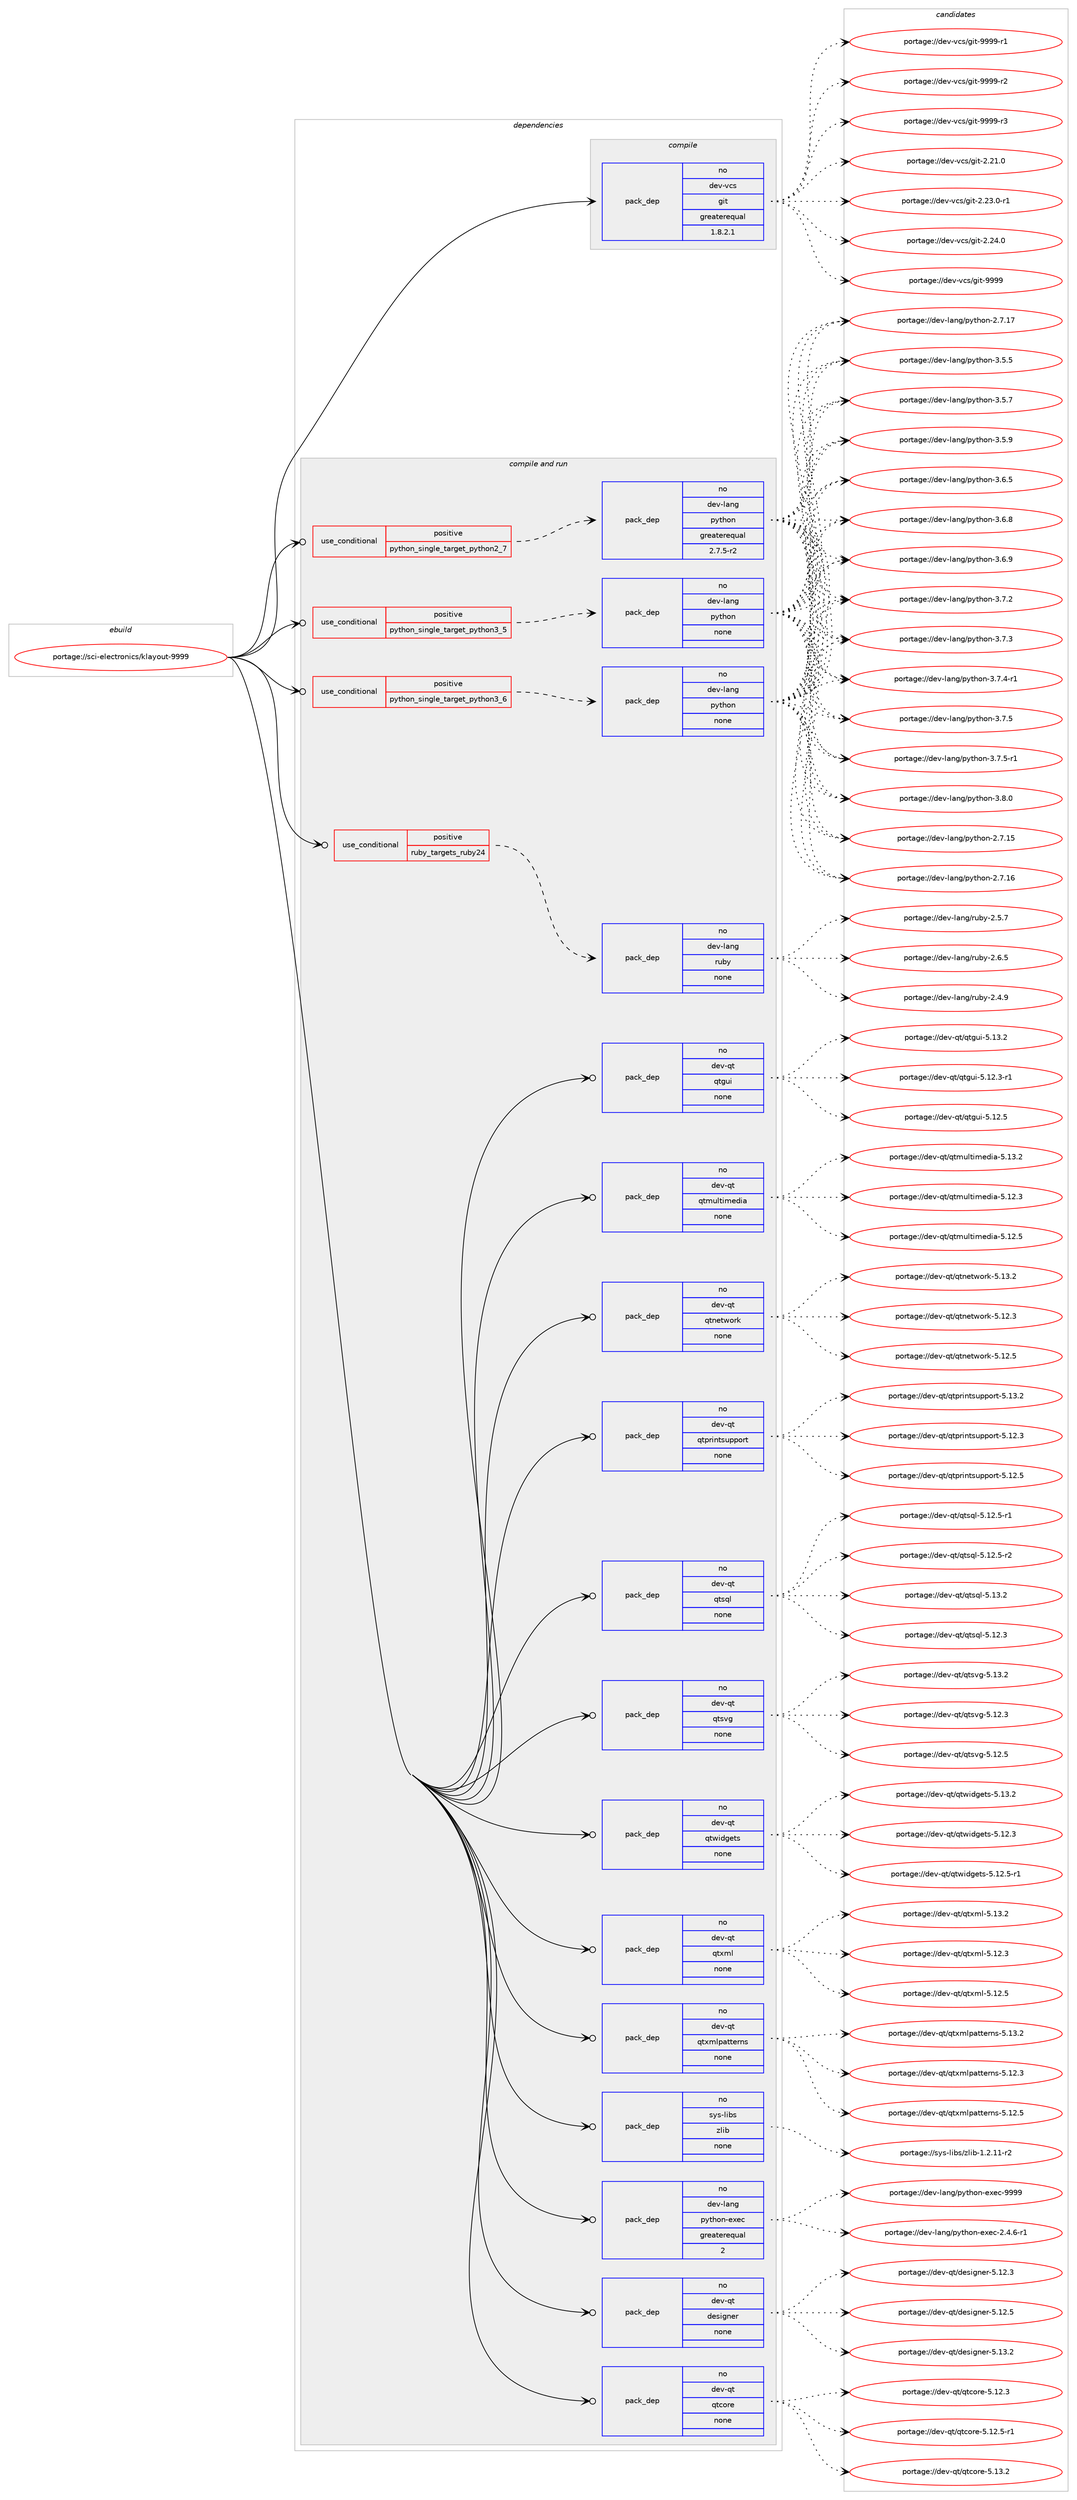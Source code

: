 digraph prolog {

# *************
# Graph options
# *************

newrank=true;
concentrate=true;
compound=true;
graph [rankdir=LR,fontname=Helvetica,fontsize=10,ranksep=1.5];#, ranksep=2.5, nodesep=0.2];
edge  [arrowhead=vee];
node  [fontname=Helvetica,fontsize=10];

# **********
# The ebuild
# **********

subgraph cluster_leftcol {
color=gray;
rank=same;
label=<<i>ebuild</i>>;
id [label="portage://sci-electronics/klayout-9999", color=red, width=4, href="../sci-electronics/klayout-9999.svg"];
}

# ****************
# The dependencies
# ****************

subgraph cluster_midcol {
color=gray;
label=<<i>dependencies</i>>;
subgraph cluster_compile {
fillcolor="#eeeeee";
style=filled;
label=<<i>compile</i>>;
subgraph pack284030 {
dependency386249 [label=<<TABLE BORDER="0" CELLBORDER="1" CELLSPACING="0" CELLPADDING="4" WIDTH="220"><TR><TD ROWSPAN="6" CELLPADDING="30">pack_dep</TD></TR><TR><TD WIDTH="110">no</TD></TR><TR><TD>dev-vcs</TD></TR><TR><TD>git</TD></TR><TR><TD>greaterequal</TD></TR><TR><TD>1.8.2.1</TD></TR></TABLE>>, shape=none, color=blue];
}
id:e -> dependency386249:w [weight=20,style="solid",arrowhead="vee"];
}
subgraph cluster_compileandrun {
fillcolor="#eeeeee";
style=filled;
label=<<i>compile and run</i>>;
subgraph cond95676 {
dependency386250 [label=<<TABLE BORDER="0" CELLBORDER="1" CELLSPACING="0" CELLPADDING="4"><TR><TD ROWSPAN="3" CELLPADDING="10">use_conditional</TD></TR><TR><TD>positive</TD></TR><TR><TD>python_single_target_python2_7</TD></TR></TABLE>>, shape=none, color=red];
subgraph pack284031 {
dependency386251 [label=<<TABLE BORDER="0" CELLBORDER="1" CELLSPACING="0" CELLPADDING="4" WIDTH="220"><TR><TD ROWSPAN="6" CELLPADDING="30">pack_dep</TD></TR><TR><TD WIDTH="110">no</TD></TR><TR><TD>dev-lang</TD></TR><TR><TD>python</TD></TR><TR><TD>greaterequal</TD></TR><TR><TD>2.7.5-r2</TD></TR></TABLE>>, shape=none, color=blue];
}
dependency386250:e -> dependency386251:w [weight=20,style="dashed",arrowhead="vee"];
}
id:e -> dependency386250:w [weight=20,style="solid",arrowhead="odotvee"];
subgraph cond95677 {
dependency386252 [label=<<TABLE BORDER="0" CELLBORDER="1" CELLSPACING="0" CELLPADDING="4"><TR><TD ROWSPAN="3" CELLPADDING="10">use_conditional</TD></TR><TR><TD>positive</TD></TR><TR><TD>python_single_target_python3_5</TD></TR></TABLE>>, shape=none, color=red];
subgraph pack284032 {
dependency386253 [label=<<TABLE BORDER="0" CELLBORDER="1" CELLSPACING="0" CELLPADDING="4" WIDTH="220"><TR><TD ROWSPAN="6" CELLPADDING="30">pack_dep</TD></TR><TR><TD WIDTH="110">no</TD></TR><TR><TD>dev-lang</TD></TR><TR><TD>python</TD></TR><TR><TD>none</TD></TR><TR><TD></TD></TR></TABLE>>, shape=none, color=blue];
}
dependency386252:e -> dependency386253:w [weight=20,style="dashed",arrowhead="vee"];
}
id:e -> dependency386252:w [weight=20,style="solid",arrowhead="odotvee"];
subgraph cond95678 {
dependency386254 [label=<<TABLE BORDER="0" CELLBORDER="1" CELLSPACING="0" CELLPADDING="4"><TR><TD ROWSPAN="3" CELLPADDING="10">use_conditional</TD></TR><TR><TD>positive</TD></TR><TR><TD>python_single_target_python3_6</TD></TR></TABLE>>, shape=none, color=red];
subgraph pack284033 {
dependency386255 [label=<<TABLE BORDER="0" CELLBORDER="1" CELLSPACING="0" CELLPADDING="4" WIDTH="220"><TR><TD ROWSPAN="6" CELLPADDING="30">pack_dep</TD></TR><TR><TD WIDTH="110">no</TD></TR><TR><TD>dev-lang</TD></TR><TR><TD>python</TD></TR><TR><TD>none</TD></TR><TR><TD></TD></TR></TABLE>>, shape=none, color=blue];
}
dependency386254:e -> dependency386255:w [weight=20,style="dashed",arrowhead="vee"];
}
id:e -> dependency386254:w [weight=20,style="solid",arrowhead="odotvee"];
subgraph cond95679 {
dependency386256 [label=<<TABLE BORDER="0" CELLBORDER="1" CELLSPACING="0" CELLPADDING="4"><TR><TD ROWSPAN="3" CELLPADDING="10">use_conditional</TD></TR><TR><TD>positive</TD></TR><TR><TD>ruby_targets_ruby24</TD></TR></TABLE>>, shape=none, color=red];
subgraph pack284034 {
dependency386257 [label=<<TABLE BORDER="0" CELLBORDER="1" CELLSPACING="0" CELLPADDING="4" WIDTH="220"><TR><TD ROWSPAN="6" CELLPADDING="30">pack_dep</TD></TR><TR><TD WIDTH="110">no</TD></TR><TR><TD>dev-lang</TD></TR><TR><TD>ruby</TD></TR><TR><TD>none</TD></TR><TR><TD></TD></TR></TABLE>>, shape=none, color=blue];
}
dependency386256:e -> dependency386257:w [weight=20,style="dashed",arrowhead="vee"];
}
id:e -> dependency386256:w [weight=20,style="solid",arrowhead="odotvee"];
subgraph pack284035 {
dependency386258 [label=<<TABLE BORDER="0" CELLBORDER="1" CELLSPACING="0" CELLPADDING="4" WIDTH="220"><TR><TD ROWSPAN="6" CELLPADDING="30">pack_dep</TD></TR><TR><TD WIDTH="110">no</TD></TR><TR><TD>dev-lang</TD></TR><TR><TD>python-exec</TD></TR><TR><TD>greaterequal</TD></TR><TR><TD>2</TD></TR></TABLE>>, shape=none, color=blue];
}
id:e -> dependency386258:w [weight=20,style="solid",arrowhead="odotvee"];
subgraph pack284036 {
dependency386259 [label=<<TABLE BORDER="0" CELLBORDER="1" CELLSPACING="0" CELLPADDING="4" WIDTH="220"><TR><TD ROWSPAN="6" CELLPADDING="30">pack_dep</TD></TR><TR><TD WIDTH="110">no</TD></TR><TR><TD>dev-qt</TD></TR><TR><TD>designer</TD></TR><TR><TD>none</TD></TR><TR><TD></TD></TR></TABLE>>, shape=none, color=blue];
}
id:e -> dependency386259:w [weight=20,style="solid",arrowhead="odotvee"];
subgraph pack284037 {
dependency386260 [label=<<TABLE BORDER="0" CELLBORDER="1" CELLSPACING="0" CELLPADDING="4" WIDTH="220"><TR><TD ROWSPAN="6" CELLPADDING="30">pack_dep</TD></TR><TR><TD WIDTH="110">no</TD></TR><TR><TD>dev-qt</TD></TR><TR><TD>qtcore</TD></TR><TR><TD>none</TD></TR><TR><TD></TD></TR></TABLE>>, shape=none, color=blue];
}
id:e -> dependency386260:w [weight=20,style="solid",arrowhead="odotvee"];
subgraph pack284038 {
dependency386261 [label=<<TABLE BORDER="0" CELLBORDER="1" CELLSPACING="0" CELLPADDING="4" WIDTH="220"><TR><TD ROWSPAN="6" CELLPADDING="30">pack_dep</TD></TR><TR><TD WIDTH="110">no</TD></TR><TR><TD>dev-qt</TD></TR><TR><TD>qtgui</TD></TR><TR><TD>none</TD></TR><TR><TD></TD></TR></TABLE>>, shape=none, color=blue];
}
id:e -> dependency386261:w [weight=20,style="solid",arrowhead="odotvee"];
subgraph pack284039 {
dependency386262 [label=<<TABLE BORDER="0" CELLBORDER="1" CELLSPACING="0" CELLPADDING="4" WIDTH="220"><TR><TD ROWSPAN="6" CELLPADDING="30">pack_dep</TD></TR><TR><TD WIDTH="110">no</TD></TR><TR><TD>dev-qt</TD></TR><TR><TD>qtmultimedia</TD></TR><TR><TD>none</TD></TR><TR><TD></TD></TR></TABLE>>, shape=none, color=blue];
}
id:e -> dependency386262:w [weight=20,style="solid",arrowhead="odotvee"];
subgraph pack284040 {
dependency386263 [label=<<TABLE BORDER="0" CELLBORDER="1" CELLSPACING="0" CELLPADDING="4" WIDTH="220"><TR><TD ROWSPAN="6" CELLPADDING="30">pack_dep</TD></TR><TR><TD WIDTH="110">no</TD></TR><TR><TD>dev-qt</TD></TR><TR><TD>qtnetwork</TD></TR><TR><TD>none</TD></TR><TR><TD></TD></TR></TABLE>>, shape=none, color=blue];
}
id:e -> dependency386263:w [weight=20,style="solid",arrowhead="odotvee"];
subgraph pack284041 {
dependency386264 [label=<<TABLE BORDER="0" CELLBORDER="1" CELLSPACING="0" CELLPADDING="4" WIDTH="220"><TR><TD ROWSPAN="6" CELLPADDING="30">pack_dep</TD></TR><TR><TD WIDTH="110">no</TD></TR><TR><TD>dev-qt</TD></TR><TR><TD>qtprintsupport</TD></TR><TR><TD>none</TD></TR><TR><TD></TD></TR></TABLE>>, shape=none, color=blue];
}
id:e -> dependency386264:w [weight=20,style="solid",arrowhead="odotvee"];
subgraph pack284042 {
dependency386265 [label=<<TABLE BORDER="0" CELLBORDER="1" CELLSPACING="0" CELLPADDING="4" WIDTH="220"><TR><TD ROWSPAN="6" CELLPADDING="30">pack_dep</TD></TR><TR><TD WIDTH="110">no</TD></TR><TR><TD>dev-qt</TD></TR><TR><TD>qtsql</TD></TR><TR><TD>none</TD></TR><TR><TD></TD></TR></TABLE>>, shape=none, color=blue];
}
id:e -> dependency386265:w [weight=20,style="solid",arrowhead="odotvee"];
subgraph pack284043 {
dependency386266 [label=<<TABLE BORDER="0" CELLBORDER="1" CELLSPACING="0" CELLPADDING="4" WIDTH="220"><TR><TD ROWSPAN="6" CELLPADDING="30">pack_dep</TD></TR><TR><TD WIDTH="110">no</TD></TR><TR><TD>dev-qt</TD></TR><TR><TD>qtsvg</TD></TR><TR><TD>none</TD></TR><TR><TD></TD></TR></TABLE>>, shape=none, color=blue];
}
id:e -> dependency386266:w [weight=20,style="solid",arrowhead="odotvee"];
subgraph pack284044 {
dependency386267 [label=<<TABLE BORDER="0" CELLBORDER="1" CELLSPACING="0" CELLPADDING="4" WIDTH="220"><TR><TD ROWSPAN="6" CELLPADDING="30">pack_dep</TD></TR><TR><TD WIDTH="110">no</TD></TR><TR><TD>dev-qt</TD></TR><TR><TD>qtwidgets</TD></TR><TR><TD>none</TD></TR><TR><TD></TD></TR></TABLE>>, shape=none, color=blue];
}
id:e -> dependency386267:w [weight=20,style="solid",arrowhead="odotvee"];
subgraph pack284045 {
dependency386268 [label=<<TABLE BORDER="0" CELLBORDER="1" CELLSPACING="0" CELLPADDING="4" WIDTH="220"><TR><TD ROWSPAN="6" CELLPADDING="30">pack_dep</TD></TR><TR><TD WIDTH="110">no</TD></TR><TR><TD>dev-qt</TD></TR><TR><TD>qtxml</TD></TR><TR><TD>none</TD></TR><TR><TD></TD></TR></TABLE>>, shape=none, color=blue];
}
id:e -> dependency386268:w [weight=20,style="solid",arrowhead="odotvee"];
subgraph pack284046 {
dependency386269 [label=<<TABLE BORDER="0" CELLBORDER="1" CELLSPACING="0" CELLPADDING="4" WIDTH="220"><TR><TD ROWSPAN="6" CELLPADDING="30">pack_dep</TD></TR><TR><TD WIDTH="110">no</TD></TR><TR><TD>dev-qt</TD></TR><TR><TD>qtxmlpatterns</TD></TR><TR><TD>none</TD></TR><TR><TD></TD></TR></TABLE>>, shape=none, color=blue];
}
id:e -> dependency386269:w [weight=20,style="solid",arrowhead="odotvee"];
subgraph pack284047 {
dependency386270 [label=<<TABLE BORDER="0" CELLBORDER="1" CELLSPACING="0" CELLPADDING="4" WIDTH="220"><TR><TD ROWSPAN="6" CELLPADDING="30">pack_dep</TD></TR><TR><TD WIDTH="110">no</TD></TR><TR><TD>sys-libs</TD></TR><TR><TD>zlib</TD></TR><TR><TD>none</TD></TR><TR><TD></TD></TR></TABLE>>, shape=none, color=blue];
}
id:e -> dependency386270:w [weight=20,style="solid",arrowhead="odotvee"];
}
subgraph cluster_run {
fillcolor="#eeeeee";
style=filled;
label=<<i>run</i>>;
}
}

# **************
# The candidates
# **************

subgraph cluster_choices {
rank=same;
color=gray;
label=<<i>candidates</i>>;

subgraph choice284030 {
color=black;
nodesep=1;
choiceportage10010111845118991154710310511645504650494648 [label="portage://dev-vcs/git-2.21.0", color=red, width=4,href="../dev-vcs/git-2.21.0.svg"];
choiceportage100101118451189911547103105116455046505146484511449 [label="portage://dev-vcs/git-2.23.0-r1", color=red, width=4,href="../dev-vcs/git-2.23.0-r1.svg"];
choiceportage10010111845118991154710310511645504650524648 [label="portage://dev-vcs/git-2.24.0", color=red, width=4,href="../dev-vcs/git-2.24.0.svg"];
choiceportage1001011184511899115471031051164557575757 [label="portage://dev-vcs/git-9999", color=red, width=4,href="../dev-vcs/git-9999.svg"];
choiceportage10010111845118991154710310511645575757574511449 [label="portage://dev-vcs/git-9999-r1", color=red, width=4,href="../dev-vcs/git-9999-r1.svg"];
choiceportage10010111845118991154710310511645575757574511450 [label="portage://dev-vcs/git-9999-r2", color=red, width=4,href="../dev-vcs/git-9999-r2.svg"];
choiceportage10010111845118991154710310511645575757574511451 [label="portage://dev-vcs/git-9999-r3", color=red, width=4,href="../dev-vcs/git-9999-r3.svg"];
dependency386249:e -> choiceportage10010111845118991154710310511645504650494648:w [style=dotted,weight="100"];
dependency386249:e -> choiceportage100101118451189911547103105116455046505146484511449:w [style=dotted,weight="100"];
dependency386249:e -> choiceportage10010111845118991154710310511645504650524648:w [style=dotted,weight="100"];
dependency386249:e -> choiceportage1001011184511899115471031051164557575757:w [style=dotted,weight="100"];
dependency386249:e -> choiceportage10010111845118991154710310511645575757574511449:w [style=dotted,weight="100"];
dependency386249:e -> choiceportage10010111845118991154710310511645575757574511450:w [style=dotted,weight="100"];
dependency386249:e -> choiceportage10010111845118991154710310511645575757574511451:w [style=dotted,weight="100"];
}
subgraph choice284031 {
color=black;
nodesep=1;
choiceportage10010111845108971101034711212111610411111045504655464953 [label="portage://dev-lang/python-2.7.15", color=red, width=4,href="../dev-lang/python-2.7.15.svg"];
choiceportage10010111845108971101034711212111610411111045504655464954 [label="portage://dev-lang/python-2.7.16", color=red, width=4,href="../dev-lang/python-2.7.16.svg"];
choiceportage10010111845108971101034711212111610411111045504655464955 [label="portage://dev-lang/python-2.7.17", color=red, width=4,href="../dev-lang/python-2.7.17.svg"];
choiceportage100101118451089711010347112121116104111110455146534653 [label="portage://dev-lang/python-3.5.5", color=red, width=4,href="../dev-lang/python-3.5.5.svg"];
choiceportage100101118451089711010347112121116104111110455146534655 [label="portage://dev-lang/python-3.5.7", color=red, width=4,href="../dev-lang/python-3.5.7.svg"];
choiceportage100101118451089711010347112121116104111110455146534657 [label="portage://dev-lang/python-3.5.9", color=red, width=4,href="../dev-lang/python-3.5.9.svg"];
choiceportage100101118451089711010347112121116104111110455146544653 [label="portage://dev-lang/python-3.6.5", color=red, width=4,href="../dev-lang/python-3.6.5.svg"];
choiceportage100101118451089711010347112121116104111110455146544656 [label="portage://dev-lang/python-3.6.8", color=red, width=4,href="../dev-lang/python-3.6.8.svg"];
choiceportage100101118451089711010347112121116104111110455146544657 [label="portage://dev-lang/python-3.6.9", color=red, width=4,href="../dev-lang/python-3.6.9.svg"];
choiceportage100101118451089711010347112121116104111110455146554650 [label="portage://dev-lang/python-3.7.2", color=red, width=4,href="../dev-lang/python-3.7.2.svg"];
choiceportage100101118451089711010347112121116104111110455146554651 [label="portage://dev-lang/python-3.7.3", color=red, width=4,href="../dev-lang/python-3.7.3.svg"];
choiceportage1001011184510897110103471121211161041111104551465546524511449 [label="portage://dev-lang/python-3.7.4-r1", color=red, width=4,href="../dev-lang/python-3.7.4-r1.svg"];
choiceportage100101118451089711010347112121116104111110455146554653 [label="portage://dev-lang/python-3.7.5", color=red, width=4,href="../dev-lang/python-3.7.5.svg"];
choiceportage1001011184510897110103471121211161041111104551465546534511449 [label="portage://dev-lang/python-3.7.5-r1", color=red, width=4,href="../dev-lang/python-3.7.5-r1.svg"];
choiceportage100101118451089711010347112121116104111110455146564648 [label="portage://dev-lang/python-3.8.0", color=red, width=4,href="../dev-lang/python-3.8.0.svg"];
dependency386251:e -> choiceportage10010111845108971101034711212111610411111045504655464953:w [style=dotted,weight="100"];
dependency386251:e -> choiceportage10010111845108971101034711212111610411111045504655464954:w [style=dotted,weight="100"];
dependency386251:e -> choiceportage10010111845108971101034711212111610411111045504655464955:w [style=dotted,weight="100"];
dependency386251:e -> choiceportage100101118451089711010347112121116104111110455146534653:w [style=dotted,weight="100"];
dependency386251:e -> choiceportage100101118451089711010347112121116104111110455146534655:w [style=dotted,weight="100"];
dependency386251:e -> choiceportage100101118451089711010347112121116104111110455146534657:w [style=dotted,weight="100"];
dependency386251:e -> choiceportage100101118451089711010347112121116104111110455146544653:w [style=dotted,weight="100"];
dependency386251:e -> choiceportage100101118451089711010347112121116104111110455146544656:w [style=dotted,weight="100"];
dependency386251:e -> choiceportage100101118451089711010347112121116104111110455146544657:w [style=dotted,weight="100"];
dependency386251:e -> choiceportage100101118451089711010347112121116104111110455146554650:w [style=dotted,weight="100"];
dependency386251:e -> choiceportage100101118451089711010347112121116104111110455146554651:w [style=dotted,weight="100"];
dependency386251:e -> choiceportage1001011184510897110103471121211161041111104551465546524511449:w [style=dotted,weight="100"];
dependency386251:e -> choiceportage100101118451089711010347112121116104111110455146554653:w [style=dotted,weight="100"];
dependency386251:e -> choiceportage1001011184510897110103471121211161041111104551465546534511449:w [style=dotted,weight="100"];
dependency386251:e -> choiceportage100101118451089711010347112121116104111110455146564648:w [style=dotted,weight="100"];
}
subgraph choice284032 {
color=black;
nodesep=1;
choiceportage10010111845108971101034711212111610411111045504655464953 [label="portage://dev-lang/python-2.7.15", color=red, width=4,href="../dev-lang/python-2.7.15.svg"];
choiceportage10010111845108971101034711212111610411111045504655464954 [label="portage://dev-lang/python-2.7.16", color=red, width=4,href="../dev-lang/python-2.7.16.svg"];
choiceportage10010111845108971101034711212111610411111045504655464955 [label="portage://dev-lang/python-2.7.17", color=red, width=4,href="../dev-lang/python-2.7.17.svg"];
choiceportage100101118451089711010347112121116104111110455146534653 [label="portage://dev-lang/python-3.5.5", color=red, width=4,href="../dev-lang/python-3.5.5.svg"];
choiceportage100101118451089711010347112121116104111110455146534655 [label="portage://dev-lang/python-3.5.7", color=red, width=4,href="../dev-lang/python-3.5.7.svg"];
choiceportage100101118451089711010347112121116104111110455146534657 [label="portage://dev-lang/python-3.5.9", color=red, width=4,href="../dev-lang/python-3.5.9.svg"];
choiceportage100101118451089711010347112121116104111110455146544653 [label="portage://dev-lang/python-3.6.5", color=red, width=4,href="../dev-lang/python-3.6.5.svg"];
choiceportage100101118451089711010347112121116104111110455146544656 [label="portage://dev-lang/python-3.6.8", color=red, width=4,href="../dev-lang/python-3.6.8.svg"];
choiceportage100101118451089711010347112121116104111110455146544657 [label="portage://dev-lang/python-3.6.9", color=red, width=4,href="../dev-lang/python-3.6.9.svg"];
choiceportage100101118451089711010347112121116104111110455146554650 [label="portage://dev-lang/python-3.7.2", color=red, width=4,href="../dev-lang/python-3.7.2.svg"];
choiceportage100101118451089711010347112121116104111110455146554651 [label="portage://dev-lang/python-3.7.3", color=red, width=4,href="../dev-lang/python-3.7.3.svg"];
choiceportage1001011184510897110103471121211161041111104551465546524511449 [label="portage://dev-lang/python-3.7.4-r1", color=red, width=4,href="../dev-lang/python-3.7.4-r1.svg"];
choiceportage100101118451089711010347112121116104111110455146554653 [label="portage://dev-lang/python-3.7.5", color=red, width=4,href="../dev-lang/python-3.7.5.svg"];
choiceportage1001011184510897110103471121211161041111104551465546534511449 [label="portage://dev-lang/python-3.7.5-r1", color=red, width=4,href="../dev-lang/python-3.7.5-r1.svg"];
choiceportage100101118451089711010347112121116104111110455146564648 [label="portage://dev-lang/python-3.8.0", color=red, width=4,href="../dev-lang/python-3.8.0.svg"];
dependency386253:e -> choiceportage10010111845108971101034711212111610411111045504655464953:w [style=dotted,weight="100"];
dependency386253:e -> choiceportage10010111845108971101034711212111610411111045504655464954:w [style=dotted,weight="100"];
dependency386253:e -> choiceportage10010111845108971101034711212111610411111045504655464955:w [style=dotted,weight="100"];
dependency386253:e -> choiceportage100101118451089711010347112121116104111110455146534653:w [style=dotted,weight="100"];
dependency386253:e -> choiceportage100101118451089711010347112121116104111110455146534655:w [style=dotted,weight="100"];
dependency386253:e -> choiceportage100101118451089711010347112121116104111110455146534657:w [style=dotted,weight="100"];
dependency386253:e -> choiceportage100101118451089711010347112121116104111110455146544653:w [style=dotted,weight="100"];
dependency386253:e -> choiceportage100101118451089711010347112121116104111110455146544656:w [style=dotted,weight="100"];
dependency386253:e -> choiceportage100101118451089711010347112121116104111110455146544657:w [style=dotted,weight="100"];
dependency386253:e -> choiceportage100101118451089711010347112121116104111110455146554650:w [style=dotted,weight="100"];
dependency386253:e -> choiceportage100101118451089711010347112121116104111110455146554651:w [style=dotted,weight="100"];
dependency386253:e -> choiceportage1001011184510897110103471121211161041111104551465546524511449:w [style=dotted,weight="100"];
dependency386253:e -> choiceportage100101118451089711010347112121116104111110455146554653:w [style=dotted,weight="100"];
dependency386253:e -> choiceportage1001011184510897110103471121211161041111104551465546534511449:w [style=dotted,weight="100"];
dependency386253:e -> choiceportage100101118451089711010347112121116104111110455146564648:w [style=dotted,weight="100"];
}
subgraph choice284033 {
color=black;
nodesep=1;
choiceportage10010111845108971101034711212111610411111045504655464953 [label="portage://dev-lang/python-2.7.15", color=red, width=4,href="../dev-lang/python-2.7.15.svg"];
choiceportage10010111845108971101034711212111610411111045504655464954 [label="portage://dev-lang/python-2.7.16", color=red, width=4,href="../dev-lang/python-2.7.16.svg"];
choiceportage10010111845108971101034711212111610411111045504655464955 [label="portage://dev-lang/python-2.7.17", color=red, width=4,href="../dev-lang/python-2.7.17.svg"];
choiceportage100101118451089711010347112121116104111110455146534653 [label="portage://dev-lang/python-3.5.5", color=red, width=4,href="../dev-lang/python-3.5.5.svg"];
choiceportage100101118451089711010347112121116104111110455146534655 [label="portage://dev-lang/python-3.5.7", color=red, width=4,href="../dev-lang/python-3.5.7.svg"];
choiceportage100101118451089711010347112121116104111110455146534657 [label="portage://dev-lang/python-3.5.9", color=red, width=4,href="../dev-lang/python-3.5.9.svg"];
choiceportage100101118451089711010347112121116104111110455146544653 [label="portage://dev-lang/python-3.6.5", color=red, width=4,href="../dev-lang/python-3.6.5.svg"];
choiceportage100101118451089711010347112121116104111110455146544656 [label="portage://dev-lang/python-3.6.8", color=red, width=4,href="../dev-lang/python-3.6.8.svg"];
choiceportage100101118451089711010347112121116104111110455146544657 [label="portage://dev-lang/python-3.6.9", color=red, width=4,href="../dev-lang/python-3.6.9.svg"];
choiceportage100101118451089711010347112121116104111110455146554650 [label="portage://dev-lang/python-3.7.2", color=red, width=4,href="../dev-lang/python-3.7.2.svg"];
choiceportage100101118451089711010347112121116104111110455146554651 [label="portage://dev-lang/python-3.7.3", color=red, width=4,href="../dev-lang/python-3.7.3.svg"];
choiceportage1001011184510897110103471121211161041111104551465546524511449 [label="portage://dev-lang/python-3.7.4-r1", color=red, width=4,href="../dev-lang/python-3.7.4-r1.svg"];
choiceportage100101118451089711010347112121116104111110455146554653 [label="portage://dev-lang/python-3.7.5", color=red, width=4,href="../dev-lang/python-3.7.5.svg"];
choiceportage1001011184510897110103471121211161041111104551465546534511449 [label="portage://dev-lang/python-3.7.5-r1", color=red, width=4,href="../dev-lang/python-3.7.5-r1.svg"];
choiceportage100101118451089711010347112121116104111110455146564648 [label="portage://dev-lang/python-3.8.0", color=red, width=4,href="../dev-lang/python-3.8.0.svg"];
dependency386255:e -> choiceportage10010111845108971101034711212111610411111045504655464953:w [style=dotted,weight="100"];
dependency386255:e -> choiceportage10010111845108971101034711212111610411111045504655464954:w [style=dotted,weight="100"];
dependency386255:e -> choiceportage10010111845108971101034711212111610411111045504655464955:w [style=dotted,weight="100"];
dependency386255:e -> choiceportage100101118451089711010347112121116104111110455146534653:w [style=dotted,weight="100"];
dependency386255:e -> choiceportage100101118451089711010347112121116104111110455146534655:w [style=dotted,weight="100"];
dependency386255:e -> choiceportage100101118451089711010347112121116104111110455146534657:w [style=dotted,weight="100"];
dependency386255:e -> choiceportage100101118451089711010347112121116104111110455146544653:w [style=dotted,weight="100"];
dependency386255:e -> choiceportage100101118451089711010347112121116104111110455146544656:w [style=dotted,weight="100"];
dependency386255:e -> choiceportage100101118451089711010347112121116104111110455146544657:w [style=dotted,weight="100"];
dependency386255:e -> choiceportage100101118451089711010347112121116104111110455146554650:w [style=dotted,weight="100"];
dependency386255:e -> choiceportage100101118451089711010347112121116104111110455146554651:w [style=dotted,weight="100"];
dependency386255:e -> choiceportage1001011184510897110103471121211161041111104551465546524511449:w [style=dotted,weight="100"];
dependency386255:e -> choiceportage100101118451089711010347112121116104111110455146554653:w [style=dotted,weight="100"];
dependency386255:e -> choiceportage1001011184510897110103471121211161041111104551465546534511449:w [style=dotted,weight="100"];
dependency386255:e -> choiceportage100101118451089711010347112121116104111110455146564648:w [style=dotted,weight="100"];
}
subgraph choice284034 {
color=black;
nodesep=1;
choiceportage10010111845108971101034711411798121455046524657 [label="portage://dev-lang/ruby-2.4.9", color=red, width=4,href="../dev-lang/ruby-2.4.9.svg"];
choiceportage10010111845108971101034711411798121455046534655 [label="portage://dev-lang/ruby-2.5.7", color=red, width=4,href="../dev-lang/ruby-2.5.7.svg"];
choiceportage10010111845108971101034711411798121455046544653 [label="portage://dev-lang/ruby-2.6.5", color=red, width=4,href="../dev-lang/ruby-2.6.5.svg"];
dependency386257:e -> choiceportage10010111845108971101034711411798121455046524657:w [style=dotted,weight="100"];
dependency386257:e -> choiceportage10010111845108971101034711411798121455046534655:w [style=dotted,weight="100"];
dependency386257:e -> choiceportage10010111845108971101034711411798121455046544653:w [style=dotted,weight="100"];
}
subgraph choice284035 {
color=black;
nodesep=1;
choiceportage10010111845108971101034711212111610411111045101120101994550465246544511449 [label="portage://dev-lang/python-exec-2.4.6-r1", color=red, width=4,href="../dev-lang/python-exec-2.4.6-r1.svg"];
choiceportage10010111845108971101034711212111610411111045101120101994557575757 [label="portage://dev-lang/python-exec-9999", color=red, width=4,href="../dev-lang/python-exec-9999.svg"];
dependency386258:e -> choiceportage10010111845108971101034711212111610411111045101120101994550465246544511449:w [style=dotted,weight="100"];
dependency386258:e -> choiceportage10010111845108971101034711212111610411111045101120101994557575757:w [style=dotted,weight="100"];
}
subgraph choice284036 {
color=black;
nodesep=1;
choiceportage100101118451131164710010111510510311010111445534649504651 [label="portage://dev-qt/designer-5.12.3", color=red, width=4,href="../dev-qt/designer-5.12.3.svg"];
choiceportage100101118451131164710010111510510311010111445534649504653 [label="portage://dev-qt/designer-5.12.5", color=red, width=4,href="../dev-qt/designer-5.12.5.svg"];
choiceportage100101118451131164710010111510510311010111445534649514650 [label="portage://dev-qt/designer-5.13.2", color=red, width=4,href="../dev-qt/designer-5.13.2.svg"];
dependency386259:e -> choiceportage100101118451131164710010111510510311010111445534649504651:w [style=dotted,weight="100"];
dependency386259:e -> choiceportage100101118451131164710010111510510311010111445534649504653:w [style=dotted,weight="100"];
dependency386259:e -> choiceportage100101118451131164710010111510510311010111445534649514650:w [style=dotted,weight="100"];
}
subgraph choice284037 {
color=black;
nodesep=1;
choiceportage10010111845113116471131169911111410145534649504651 [label="portage://dev-qt/qtcore-5.12.3", color=red, width=4,href="../dev-qt/qtcore-5.12.3.svg"];
choiceportage100101118451131164711311699111114101455346495046534511449 [label="portage://dev-qt/qtcore-5.12.5-r1", color=red, width=4,href="../dev-qt/qtcore-5.12.5-r1.svg"];
choiceportage10010111845113116471131169911111410145534649514650 [label="portage://dev-qt/qtcore-5.13.2", color=red, width=4,href="../dev-qt/qtcore-5.13.2.svg"];
dependency386260:e -> choiceportage10010111845113116471131169911111410145534649504651:w [style=dotted,weight="100"];
dependency386260:e -> choiceportage100101118451131164711311699111114101455346495046534511449:w [style=dotted,weight="100"];
dependency386260:e -> choiceportage10010111845113116471131169911111410145534649514650:w [style=dotted,weight="100"];
}
subgraph choice284038 {
color=black;
nodesep=1;
choiceportage1001011184511311647113116103117105455346495046514511449 [label="portage://dev-qt/qtgui-5.12.3-r1", color=red, width=4,href="../dev-qt/qtgui-5.12.3-r1.svg"];
choiceportage100101118451131164711311610311710545534649504653 [label="portage://dev-qt/qtgui-5.12.5", color=red, width=4,href="../dev-qt/qtgui-5.12.5.svg"];
choiceportage100101118451131164711311610311710545534649514650 [label="portage://dev-qt/qtgui-5.13.2", color=red, width=4,href="../dev-qt/qtgui-5.13.2.svg"];
dependency386261:e -> choiceportage1001011184511311647113116103117105455346495046514511449:w [style=dotted,weight="100"];
dependency386261:e -> choiceportage100101118451131164711311610311710545534649504653:w [style=dotted,weight="100"];
dependency386261:e -> choiceportage100101118451131164711311610311710545534649514650:w [style=dotted,weight="100"];
}
subgraph choice284039 {
color=black;
nodesep=1;
choiceportage10010111845113116471131161091171081161051091011001059745534649504651 [label="portage://dev-qt/qtmultimedia-5.12.3", color=red, width=4,href="../dev-qt/qtmultimedia-5.12.3.svg"];
choiceportage10010111845113116471131161091171081161051091011001059745534649504653 [label="portage://dev-qt/qtmultimedia-5.12.5", color=red, width=4,href="../dev-qt/qtmultimedia-5.12.5.svg"];
choiceportage10010111845113116471131161091171081161051091011001059745534649514650 [label="portage://dev-qt/qtmultimedia-5.13.2", color=red, width=4,href="../dev-qt/qtmultimedia-5.13.2.svg"];
dependency386262:e -> choiceportage10010111845113116471131161091171081161051091011001059745534649504651:w [style=dotted,weight="100"];
dependency386262:e -> choiceportage10010111845113116471131161091171081161051091011001059745534649504653:w [style=dotted,weight="100"];
dependency386262:e -> choiceportage10010111845113116471131161091171081161051091011001059745534649514650:w [style=dotted,weight="100"];
}
subgraph choice284040 {
color=black;
nodesep=1;
choiceportage100101118451131164711311611010111611911111410745534649504651 [label="portage://dev-qt/qtnetwork-5.12.3", color=red, width=4,href="../dev-qt/qtnetwork-5.12.3.svg"];
choiceportage100101118451131164711311611010111611911111410745534649504653 [label="portage://dev-qt/qtnetwork-5.12.5", color=red, width=4,href="../dev-qt/qtnetwork-5.12.5.svg"];
choiceportage100101118451131164711311611010111611911111410745534649514650 [label="portage://dev-qt/qtnetwork-5.13.2", color=red, width=4,href="../dev-qt/qtnetwork-5.13.2.svg"];
dependency386263:e -> choiceportage100101118451131164711311611010111611911111410745534649504651:w [style=dotted,weight="100"];
dependency386263:e -> choiceportage100101118451131164711311611010111611911111410745534649504653:w [style=dotted,weight="100"];
dependency386263:e -> choiceportage100101118451131164711311611010111611911111410745534649514650:w [style=dotted,weight="100"];
}
subgraph choice284041 {
color=black;
nodesep=1;
choiceportage100101118451131164711311611211410511011611511711211211111411645534649504651 [label="portage://dev-qt/qtprintsupport-5.12.3", color=red, width=4,href="../dev-qt/qtprintsupport-5.12.3.svg"];
choiceportage100101118451131164711311611211410511011611511711211211111411645534649504653 [label="portage://dev-qt/qtprintsupport-5.12.5", color=red, width=4,href="../dev-qt/qtprintsupport-5.12.5.svg"];
choiceportage100101118451131164711311611211410511011611511711211211111411645534649514650 [label="portage://dev-qt/qtprintsupport-5.13.2", color=red, width=4,href="../dev-qt/qtprintsupport-5.13.2.svg"];
dependency386264:e -> choiceportage100101118451131164711311611211410511011611511711211211111411645534649504651:w [style=dotted,weight="100"];
dependency386264:e -> choiceportage100101118451131164711311611211410511011611511711211211111411645534649504653:w [style=dotted,weight="100"];
dependency386264:e -> choiceportage100101118451131164711311611211410511011611511711211211111411645534649514650:w [style=dotted,weight="100"];
}
subgraph choice284042 {
color=black;
nodesep=1;
choiceportage100101118451131164711311611511310845534649504651 [label="portage://dev-qt/qtsql-5.12.3", color=red, width=4,href="../dev-qt/qtsql-5.12.3.svg"];
choiceportage1001011184511311647113116115113108455346495046534511449 [label="portage://dev-qt/qtsql-5.12.5-r1", color=red, width=4,href="../dev-qt/qtsql-5.12.5-r1.svg"];
choiceportage1001011184511311647113116115113108455346495046534511450 [label="portage://dev-qt/qtsql-5.12.5-r2", color=red, width=4,href="../dev-qt/qtsql-5.12.5-r2.svg"];
choiceportage100101118451131164711311611511310845534649514650 [label="portage://dev-qt/qtsql-5.13.2", color=red, width=4,href="../dev-qt/qtsql-5.13.2.svg"];
dependency386265:e -> choiceportage100101118451131164711311611511310845534649504651:w [style=dotted,weight="100"];
dependency386265:e -> choiceportage1001011184511311647113116115113108455346495046534511449:w [style=dotted,weight="100"];
dependency386265:e -> choiceportage1001011184511311647113116115113108455346495046534511450:w [style=dotted,weight="100"];
dependency386265:e -> choiceportage100101118451131164711311611511310845534649514650:w [style=dotted,weight="100"];
}
subgraph choice284043 {
color=black;
nodesep=1;
choiceportage100101118451131164711311611511810345534649504651 [label="portage://dev-qt/qtsvg-5.12.3", color=red, width=4,href="../dev-qt/qtsvg-5.12.3.svg"];
choiceportage100101118451131164711311611511810345534649504653 [label="portage://dev-qt/qtsvg-5.12.5", color=red, width=4,href="../dev-qt/qtsvg-5.12.5.svg"];
choiceportage100101118451131164711311611511810345534649514650 [label="portage://dev-qt/qtsvg-5.13.2", color=red, width=4,href="../dev-qt/qtsvg-5.13.2.svg"];
dependency386266:e -> choiceportage100101118451131164711311611511810345534649504651:w [style=dotted,weight="100"];
dependency386266:e -> choiceportage100101118451131164711311611511810345534649504653:w [style=dotted,weight="100"];
dependency386266:e -> choiceportage100101118451131164711311611511810345534649514650:w [style=dotted,weight="100"];
}
subgraph choice284044 {
color=black;
nodesep=1;
choiceportage100101118451131164711311611910510010310111611545534649504651 [label="portage://dev-qt/qtwidgets-5.12.3", color=red, width=4,href="../dev-qt/qtwidgets-5.12.3.svg"];
choiceportage1001011184511311647113116119105100103101116115455346495046534511449 [label="portage://dev-qt/qtwidgets-5.12.5-r1", color=red, width=4,href="../dev-qt/qtwidgets-5.12.5-r1.svg"];
choiceportage100101118451131164711311611910510010310111611545534649514650 [label="portage://dev-qt/qtwidgets-5.13.2", color=red, width=4,href="../dev-qt/qtwidgets-5.13.2.svg"];
dependency386267:e -> choiceportage100101118451131164711311611910510010310111611545534649504651:w [style=dotted,weight="100"];
dependency386267:e -> choiceportage1001011184511311647113116119105100103101116115455346495046534511449:w [style=dotted,weight="100"];
dependency386267:e -> choiceportage100101118451131164711311611910510010310111611545534649514650:w [style=dotted,weight="100"];
}
subgraph choice284045 {
color=black;
nodesep=1;
choiceportage100101118451131164711311612010910845534649504651 [label="portage://dev-qt/qtxml-5.12.3", color=red, width=4,href="../dev-qt/qtxml-5.12.3.svg"];
choiceportage100101118451131164711311612010910845534649504653 [label="portage://dev-qt/qtxml-5.12.5", color=red, width=4,href="../dev-qt/qtxml-5.12.5.svg"];
choiceportage100101118451131164711311612010910845534649514650 [label="portage://dev-qt/qtxml-5.13.2", color=red, width=4,href="../dev-qt/qtxml-5.13.2.svg"];
dependency386268:e -> choiceportage100101118451131164711311612010910845534649504651:w [style=dotted,weight="100"];
dependency386268:e -> choiceportage100101118451131164711311612010910845534649504653:w [style=dotted,weight="100"];
dependency386268:e -> choiceportage100101118451131164711311612010910845534649514650:w [style=dotted,weight="100"];
}
subgraph choice284046 {
color=black;
nodesep=1;
choiceportage10010111845113116471131161201091081129711611610111411011545534649504651 [label="portage://dev-qt/qtxmlpatterns-5.12.3", color=red, width=4,href="../dev-qt/qtxmlpatterns-5.12.3.svg"];
choiceportage10010111845113116471131161201091081129711611610111411011545534649504653 [label="portage://dev-qt/qtxmlpatterns-5.12.5", color=red, width=4,href="../dev-qt/qtxmlpatterns-5.12.5.svg"];
choiceportage10010111845113116471131161201091081129711611610111411011545534649514650 [label="portage://dev-qt/qtxmlpatterns-5.13.2", color=red, width=4,href="../dev-qt/qtxmlpatterns-5.13.2.svg"];
dependency386269:e -> choiceportage10010111845113116471131161201091081129711611610111411011545534649504651:w [style=dotted,weight="100"];
dependency386269:e -> choiceportage10010111845113116471131161201091081129711611610111411011545534649504653:w [style=dotted,weight="100"];
dependency386269:e -> choiceportage10010111845113116471131161201091081129711611610111411011545534649514650:w [style=dotted,weight="100"];
}
subgraph choice284047 {
color=black;
nodesep=1;
choiceportage11512111545108105981154712210810598454946504649494511450 [label="portage://sys-libs/zlib-1.2.11-r2", color=red, width=4,href="../sys-libs/zlib-1.2.11-r2.svg"];
dependency386270:e -> choiceportage11512111545108105981154712210810598454946504649494511450:w [style=dotted,weight="100"];
}
}

}
